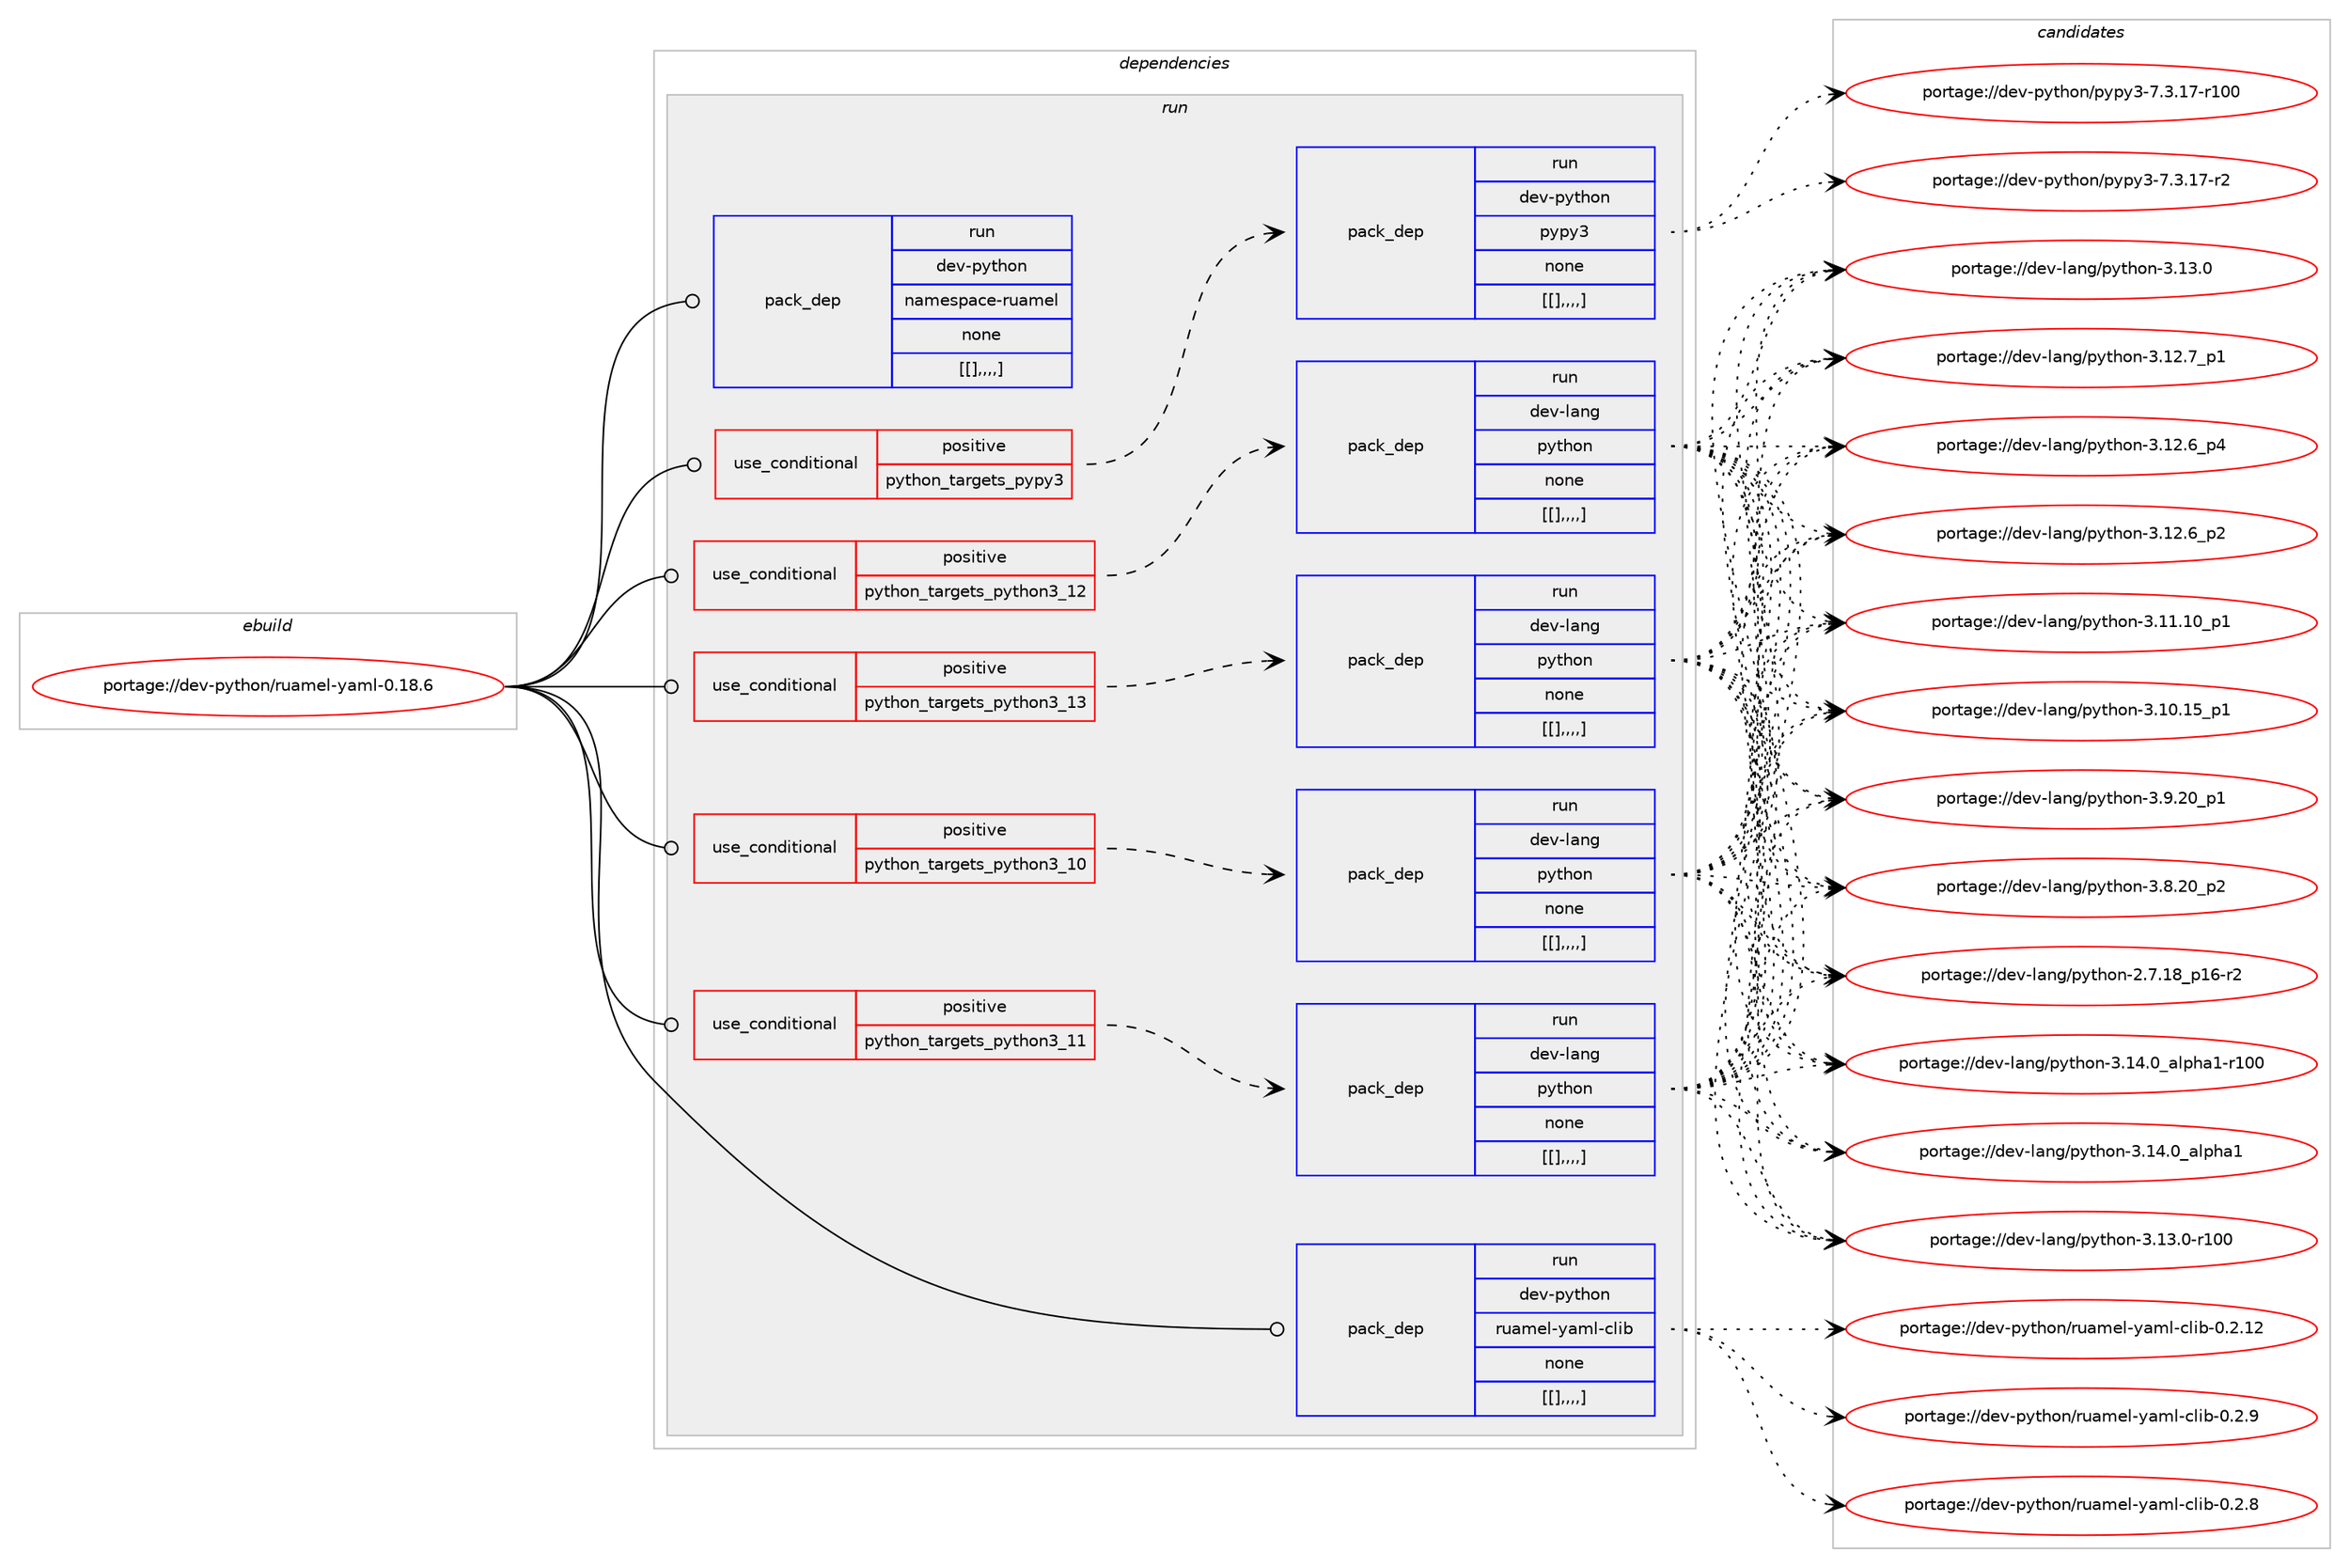 digraph prolog {

# *************
# Graph options
# *************

newrank=true;
concentrate=true;
compound=true;
graph [rankdir=LR,fontname=Helvetica,fontsize=10,ranksep=1.5];#, ranksep=2.5, nodesep=0.2];
edge  [arrowhead=vee];
node  [fontname=Helvetica,fontsize=10];

# **********
# The ebuild
# **********

subgraph cluster_leftcol {
color=gray;
label=<<i>ebuild</i>>;
id [label="portage://dev-python/ruamel-yaml-0.18.6", color=red, width=4, href="../dev-python/ruamel-yaml-0.18.6.svg"];
}

# ****************
# The dependencies
# ****************

subgraph cluster_midcol {
color=gray;
label=<<i>dependencies</i>>;
subgraph cluster_compile {
fillcolor="#eeeeee";
style=filled;
label=<<i>compile</i>>;
}
subgraph cluster_compileandrun {
fillcolor="#eeeeee";
style=filled;
label=<<i>compile and run</i>>;
}
subgraph cluster_run {
fillcolor="#eeeeee";
style=filled;
label=<<i>run</i>>;
subgraph cond41989 {
dependency169336 [label=<<TABLE BORDER="0" CELLBORDER="1" CELLSPACING="0" CELLPADDING="4"><TR><TD ROWSPAN="3" CELLPADDING="10">use_conditional</TD></TR><TR><TD>positive</TD></TR><TR><TD>python_targets_pypy3</TD></TR></TABLE>>, shape=none, color=red];
subgraph pack126009 {
dependency169376 [label=<<TABLE BORDER="0" CELLBORDER="1" CELLSPACING="0" CELLPADDING="4" WIDTH="220"><TR><TD ROWSPAN="6" CELLPADDING="30">pack_dep</TD></TR><TR><TD WIDTH="110">run</TD></TR><TR><TD>dev-python</TD></TR><TR><TD>pypy3</TD></TR><TR><TD>none</TD></TR><TR><TD>[[],,,,]</TD></TR></TABLE>>, shape=none, color=blue];
}
dependency169336:e -> dependency169376:w [weight=20,style="dashed",arrowhead="vee"];
}
id:e -> dependency169336:w [weight=20,style="solid",arrowhead="odot"];
subgraph cond42014 {
dependency169506 [label=<<TABLE BORDER="0" CELLBORDER="1" CELLSPACING="0" CELLPADDING="4"><TR><TD ROWSPAN="3" CELLPADDING="10">use_conditional</TD></TR><TR><TD>positive</TD></TR><TR><TD>python_targets_python3_10</TD></TR></TABLE>>, shape=none, color=red];
subgraph pack126093 {
dependency169543 [label=<<TABLE BORDER="0" CELLBORDER="1" CELLSPACING="0" CELLPADDING="4" WIDTH="220"><TR><TD ROWSPAN="6" CELLPADDING="30">pack_dep</TD></TR><TR><TD WIDTH="110">run</TD></TR><TR><TD>dev-lang</TD></TR><TR><TD>python</TD></TR><TR><TD>none</TD></TR><TR><TD>[[],,,,]</TD></TR></TABLE>>, shape=none, color=blue];
}
dependency169506:e -> dependency169543:w [weight=20,style="dashed",arrowhead="vee"];
}
id:e -> dependency169506:w [weight=20,style="solid",arrowhead="odot"];
subgraph cond42110 {
dependency169626 [label=<<TABLE BORDER="0" CELLBORDER="1" CELLSPACING="0" CELLPADDING="4"><TR><TD ROWSPAN="3" CELLPADDING="10">use_conditional</TD></TR><TR><TD>positive</TD></TR><TR><TD>python_targets_python3_11</TD></TR></TABLE>>, shape=none, color=red];
subgraph pack126193 {
dependency169694 [label=<<TABLE BORDER="0" CELLBORDER="1" CELLSPACING="0" CELLPADDING="4" WIDTH="220"><TR><TD ROWSPAN="6" CELLPADDING="30">pack_dep</TD></TR><TR><TD WIDTH="110">run</TD></TR><TR><TD>dev-lang</TD></TR><TR><TD>python</TD></TR><TR><TD>none</TD></TR><TR><TD>[[],,,,]</TD></TR></TABLE>>, shape=none, color=blue];
}
dependency169626:e -> dependency169694:w [weight=20,style="dashed",arrowhead="vee"];
}
id:e -> dependency169626:w [weight=20,style="solid",arrowhead="odot"];
subgraph cond42191 {
dependency169746 [label=<<TABLE BORDER="0" CELLBORDER="1" CELLSPACING="0" CELLPADDING="4"><TR><TD ROWSPAN="3" CELLPADDING="10">use_conditional</TD></TR><TR><TD>positive</TD></TR><TR><TD>python_targets_python3_12</TD></TR></TABLE>>, shape=none, color=red];
subgraph pack126232 {
dependency169807 [label=<<TABLE BORDER="0" CELLBORDER="1" CELLSPACING="0" CELLPADDING="4" WIDTH="220"><TR><TD ROWSPAN="6" CELLPADDING="30">pack_dep</TD></TR><TR><TD WIDTH="110">run</TD></TR><TR><TD>dev-lang</TD></TR><TR><TD>python</TD></TR><TR><TD>none</TD></TR><TR><TD>[[],,,,]</TD></TR></TABLE>>, shape=none, color=blue];
}
dependency169746:e -> dependency169807:w [weight=20,style="dashed",arrowhead="vee"];
}
id:e -> dependency169746:w [weight=20,style="solid",arrowhead="odot"];
subgraph cond42215 {
dependency169831 [label=<<TABLE BORDER="0" CELLBORDER="1" CELLSPACING="0" CELLPADDING="4"><TR><TD ROWSPAN="3" CELLPADDING="10">use_conditional</TD></TR><TR><TD>positive</TD></TR><TR><TD>python_targets_python3_13</TD></TR></TABLE>>, shape=none, color=red];
subgraph pack126275 {
dependency169859 [label=<<TABLE BORDER="0" CELLBORDER="1" CELLSPACING="0" CELLPADDING="4" WIDTH="220"><TR><TD ROWSPAN="6" CELLPADDING="30">pack_dep</TD></TR><TR><TD WIDTH="110">run</TD></TR><TR><TD>dev-lang</TD></TR><TR><TD>python</TD></TR><TR><TD>none</TD></TR><TR><TD>[[],,,,]</TD></TR></TABLE>>, shape=none, color=blue];
}
dependency169831:e -> dependency169859:w [weight=20,style="dashed",arrowhead="vee"];
}
id:e -> dependency169831:w [weight=20,style="solid",arrowhead="odot"];
subgraph pack126288 {
dependency169883 [label=<<TABLE BORDER="0" CELLBORDER="1" CELLSPACING="0" CELLPADDING="4" WIDTH="220"><TR><TD ROWSPAN="6" CELLPADDING="30">pack_dep</TD></TR><TR><TD WIDTH="110">run</TD></TR><TR><TD>dev-python</TD></TR><TR><TD>ruamel-yaml-clib</TD></TR><TR><TD>none</TD></TR><TR><TD>[[],,,,]</TD></TR></TABLE>>, shape=none, color=blue];
}
id:e -> dependency169883:w [weight=20,style="solid",arrowhead="odot"];
subgraph pack126316 {
dependency169907 [label=<<TABLE BORDER="0" CELLBORDER="1" CELLSPACING="0" CELLPADDING="4" WIDTH="220"><TR><TD ROWSPAN="6" CELLPADDING="30">pack_dep</TD></TR><TR><TD WIDTH="110">run</TD></TR><TR><TD>dev-python</TD></TR><TR><TD>namespace-ruamel</TD></TR><TR><TD>none</TD></TR><TR><TD>[[],,,,]</TD></TR></TABLE>>, shape=none, color=blue];
}
id:e -> dependency169907:w [weight=20,style="solid",arrowhead="odot"];
}
}

# **************
# The candidates
# **************

subgraph cluster_choices {
rank=same;
color=gray;
label=<<i>candidates</i>>;

subgraph choice125889 {
color=black;
nodesep=1;
choice100101118451121211161041111104711212111212151455546514649554511450 [label="portage://dev-python/pypy3-7.3.17-r2", color=red, width=4,href="../dev-python/pypy3-7.3.17-r2.svg"];
choice1001011184511212111610411111047112121112121514555465146495545114494848 [label="portage://dev-python/pypy3-7.3.17-r100", color=red, width=4,href="../dev-python/pypy3-7.3.17-r100.svg"];
dependency169376:e -> choice100101118451121211161041111104711212111212151455546514649554511450:w [style=dotted,weight="100"];
dependency169376:e -> choice1001011184511212111610411111047112121112121514555465146495545114494848:w [style=dotted,weight="100"];
}
subgraph choice125892 {
color=black;
nodesep=1;
choice100101118451089711010347112121116104111110455146495246489597108112104974945114494848 [label="portage://dev-lang/python-3.14.0_alpha1-r100", color=red, width=4,href="../dev-lang/python-3.14.0_alpha1-r100.svg"];
choice1001011184510897110103471121211161041111104551464952464895971081121049749 [label="portage://dev-lang/python-3.14.0_alpha1", color=red, width=4,href="../dev-lang/python-3.14.0_alpha1.svg"];
choice1001011184510897110103471121211161041111104551464951464845114494848 [label="portage://dev-lang/python-3.13.0-r100", color=red, width=4,href="../dev-lang/python-3.13.0-r100.svg"];
choice10010111845108971101034711212111610411111045514649514648 [label="portage://dev-lang/python-3.13.0", color=red, width=4,href="../dev-lang/python-3.13.0.svg"];
choice100101118451089711010347112121116104111110455146495046559511249 [label="portage://dev-lang/python-3.12.7_p1", color=red, width=4,href="../dev-lang/python-3.12.7_p1.svg"];
choice100101118451089711010347112121116104111110455146495046549511252 [label="portage://dev-lang/python-3.12.6_p4", color=red, width=4,href="../dev-lang/python-3.12.6_p4.svg"];
choice100101118451089711010347112121116104111110455146495046549511250 [label="portage://dev-lang/python-3.12.6_p2", color=red, width=4,href="../dev-lang/python-3.12.6_p2.svg"];
choice10010111845108971101034711212111610411111045514649494649489511249 [label="portage://dev-lang/python-3.11.10_p1", color=red, width=4,href="../dev-lang/python-3.11.10_p1.svg"];
choice10010111845108971101034711212111610411111045514649484649539511249 [label="portage://dev-lang/python-3.10.15_p1", color=red, width=4,href="../dev-lang/python-3.10.15_p1.svg"];
choice100101118451089711010347112121116104111110455146574650489511249 [label="portage://dev-lang/python-3.9.20_p1", color=red, width=4,href="../dev-lang/python-3.9.20_p1.svg"];
choice100101118451089711010347112121116104111110455146564650489511250 [label="portage://dev-lang/python-3.8.20_p2", color=red, width=4,href="../dev-lang/python-3.8.20_p2.svg"];
choice100101118451089711010347112121116104111110455046554649569511249544511450 [label="portage://dev-lang/python-2.7.18_p16-r2", color=red, width=4,href="../dev-lang/python-2.7.18_p16-r2.svg"];
dependency169543:e -> choice100101118451089711010347112121116104111110455146495246489597108112104974945114494848:w [style=dotted,weight="100"];
dependency169543:e -> choice1001011184510897110103471121211161041111104551464952464895971081121049749:w [style=dotted,weight="100"];
dependency169543:e -> choice1001011184510897110103471121211161041111104551464951464845114494848:w [style=dotted,weight="100"];
dependency169543:e -> choice10010111845108971101034711212111610411111045514649514648:w [style=dotted,weight="100"];
dependency169543:e -> choice100101118451089711010347112121116104111110455146495046559511249:w [style=dotted,weight="100"];
dependency169543:e -> choice100101118451089711010347112121116104111110455146495046549511252:w [style=dotted,weight="100"];
dependency169543:e -> choice100101118451089711010347112121116104111110455146495046549511250:w [style=dotted,weight="100"];
dependency169543:e -> choice10010111845108971101034711212111610411111045514649494649489511249:w [style=dotted,weight="100"];
dependency169543:e -> choice10010111845108971101034711212111610411111045514649484649539511249:w [style=dotted,weight="100"];
dependency169543:e -> choice100101118451089711010347112121116104111110455146574650489511249:w [style=dotted,weight="100"];
dependency169543:e -> choice100101118451089711010347112121116104111110455146564650489511250:w [style=dotted,weight="100"];
dependency169543:e -> choice100101118451089711010347112121116104111110455046554649569511249544511450:w [style=dotted,weight="100"];
}
subgraph choice125912 {
color=black;
nodesep=1;
choice100101118451089711010347112121116104111110455146495246489597108112104974945114494848 [label="portage://dev-lang/python-3.14.0_alpha1-r100", color=red, width=4,href="../dev-lang/python-3.14.0_alpha1-r100.svg"];
choice1001011184510897110103471121211161041111104551464952464895971081121049749 [label="portage://dev-lang/python-3.14.0_alpha1", color=red, width=4,href="../dev-lang/python-3.14.0_alpha1.svg"];
choice1001011184510897110103471121211161041111104551464951464845114494848 [label="portage://dev-lang/python-3.13.0-r100", color=red, width=4,href="../dev-lang/python-3.13.0-r100.svg"];
choice10010111845108971101034711212111610411111045514649514648 [label="portage://dev-lang/python-3.13.0", color=red, width=4,href="../dev-lang/python-3.13.0.svg"];
choice100101118451089711010347112121116104111110455146495046559511249 [label="portage://dev-lang/python-3.12.7_p1", color=red, width=4,href="../dev-lang/python-3.12.7_p1.svg"];
choice100101118451089711010347112121116104111110455146495046549511252 [label="portage://dev-lang/python-3.12.6_p4", color=red, width=4,href="../dev-lang/python-3.12.6_p4.svg"];
choice100101118451089711010347112121116104111110455146495046549511250 [label="portage://dev-lang/python-3.12.6_p2", color=red, width=4,href="../dev-lang/python-3.12.6_p2.svg"];
choice10010111845108971101034711212111610411111045514649494649489511249 [label="portage://dev-lang/python-3.11.10_p1", color=red, width=4,href="../dev-lang/python-3.11.10_p1.svg"];
choice10010111845108971101034711212111610411111045514649484649539511249 [label="portage://dev-lang/python-3.10.15_p1", color=red, width=4,href="../dev-lang/python-3.10.15_p1.svg"];
choice100101118451089711010347112121116104111110455146574650489511249 [label="portage://dev-lang/python-3.9.20_p1", color=red, width=4,href="../dev-lang/python-3.9.20_p1.svg"];
choice100101118451089711010347112121116104111110455146564650489511250 [label="portage://dev-lang/python-3.8.20_p2", color=red, width=4,href="../dev-lang/python-3.8.20_p2.svg"];
choice100101118451089711010347112121116104111110455046554649569511249544511450 [label="portage://dev-lang/python-2.7.18_p16-r2", color=red, width=4,href="../dev-lang/python-2.7.18_p16-r2.svg"];
dependency169694:e -> choice100101118451089711010347112121116104111110455146495246489597108112104974945114494848:w [style=dotted,weight="100"];
dependency169694:e -> choice1001011184510897110103471121211161041111104551464952464895971081121049749:w [style=dotted,weight="100"];
dependency169694:e -> choice1001011184510897110103471121211161041111104551464951464845114494848:w [style=dotted,weight="100"];
dependency169694:e -> choice10010111845108971101034711212111610411111045514649514648:w [style=dotted,weight="100"];
dependency169694:e -> choice100101118451089711010347112121116104111110455146495046559511249:w [style=dotted,weight="100"];
dependency169694:e -> choice100101118451089711010347112121116104111110455146495046549511252:w [style=dotted,weight="100"];
dependency169694:e -> choice100101118451089711010347112121116104111110455146495046549511250:w [style=dotted,weight="100"];
dependency169694:e -> choice10010111845108971101034711212111610411111045514649494649489511249:w [style=dotted,weight="100"];
dependency169694:e -> choice10010111845108971101034711212111610411111045514649484649539511249:w [style=dotted,weight="100"];
dependency169694:e -> choice100101118451089711010347112121116104111110455146574650489511249:w [style=dotted,weight="100"];
dependency169694:e -> choice100101118451089711010347112121116104111110455146564650489511250:w [style=dotted,weight="100"];
dependency169694:e -> choice100101118451089711010347112121116104111110455046554649569511249544511450:w [style=dotted,weight="100"];
}
subgraph choice125949 {
color=black;
nodesep=1;
choice100101118451089711010347112121116104111110455146495246489597108112104974945114494848 [label="portage://dev-lang/python-3.14.0_alpha1-r100", color=red, width=4,href="../dev-lang/python-3.14.0_alpha1-r100.svg"];
choice1001011184510897110103471121211161041111104551464952464895971081121049749 [label="portage://dev-lang/python-3.14.0_alpha1", color=red, width=4,href="../dev-lang/python-3.14.0_alpha1.svg"];
choice1001011184510897110103471121211161041111104551464951464845114494848 [label="portage://dev-lang/python-3.13.0-r100", color=red, width=4,href="../dev-lang/python-3.13.0-r100.svg"];
choice10010111845108971101034711212111610411111045514649514648 [label="portage://dev-lang/python-3.13.0", color=red, width=4,href="../dev-lang/python-3.13.0.svg"];
choice100101118451089711010347112121116104111110455146495046559511249 [label="portage://dev-lang/python-3.12.7_p1", color=red, width=4,href="../dev-lang/python-3.12.7_p1.svg"];
choice100101118451089711010347112121116104111110455146495046549511252 [label="portage://dev-lang/python-3.12.6_p4", color=red, width=4,href="../dev-lang/python-3.12.6_p4.svg"];
choice100101118451089711010347112121116104111110455146495046549511250 [label="portage://dev-lang/python-3.12.6_p2", color=red, width=4,href="../dev-lang/python-3.12.6_p2.svg"];
choice10010111845108971101034711212111610411111045514649494649489511249 [label="portage://dev-lang/python-3.11.10_p1", color=red, width=4,href="../dev-lang/python-3.11.10_p1.svg"];
choice10010111845108971101034711212111610411111045514649484649539511249 [label="portage://dev-lang/python-3.10.15_p1", color=red, width=4,href="../dev-lang/python-3.10.15_p1.svg"];
choice100101118451089711010347112121116104111110455146574650489511249 [label="portage://dev-lang/python-3.9.20_p1", color=red, width=4,href="../dev-lang/python-3.9.20_p1.svg"];
choice100101118451089711010347112121116104111110455146564650489511250 [label="portage://dev-lang/python-3.8.20_p2", color=red, width=4,href="../dev-lang/python-3.8.20_p2.svg"];
choice100101118451089711010347112121116104111110455046554649569511249544511450 [label="portage://dev-lang/python-2.7.18_p16-r2", color=red, width=4,href="../dev-lang/python-2.7.18_p16-r2.svg"];
dependency169807:e -> choice100101118451089711010347112121116104111110455146495246489597108112104974945114494848:w [style=dotted,weight="100"];
dependency169807:e -> choice1001011184510897110103471121211161041111104551464952464895971081121049749:w [style=dotted,weight="100"];
dependency169807:e -> choice1001011184510897110103471121211161041111104551464951464845114494848:w [style=dotted,weight="100"];
dependency169807:e -> choice10010111845108971101034711212111610411111045514649514648:w [style=dotted,weight="100"];
dependency169807:e -> choice100101118451089711010347112121116104111110455146495046559511249:w [style=dotted,weight="100"];
dependency169807:e -> choice100101118451089711010347112121116104111110455146495046549511252:w [style=dotted,weight="100"];
dependency169807:e -> choice100101118451089711010347112121116104111110455146495046549511250:w [style=dotted,weight="100"];
dependency169807:e -> choice10010111845108971101034711212111610411111045514649494649489511249:w [style=dotted,weight="100"];
dependency169807:e -> choice10010111845108971101034711212111610411111045514649484649539511249:w [style=dotted,weight="100"];
dependency169807:e -> choice100101118451089711010347112121116104111110455146574650489511249:w [style=dotted,weight="100"];
dependency169807:e -> choice100101118451089711010347112121116104111110455146564650489511250:w [style=dotted,weight="100"];
dependency169807:e -> choice100101118451089711010347112121116104111110455046554649569511249544511450:w [style=dotted,weight="100"];
}
subgraph choice125957 {
color=black;
nodesep=1;
choice100101118451089711010347112121116104111110455146495246489597108112104974945114494848 [label="portage://dev-lang/python-3.14.0_alpha1-r100", color=red, width=4,href="../dev-lang/python-3.14.0_alpha1-r100.svg"];
choice1001011184510897110103471121211161041111104551464952464895971081121049749 [label="portage://dev-lang/python-3.14.0_alpha1", color=red, width=4,href="../dev-lang/python-3.14.0_alpha1.svg"];
choice1001011184510897110103471121211161041111104551464951464845114494848 [label="portage://dev-lang/python-3.13.0-r100", color=red, width=4,href="../dev-lang/python-3.13.0-r100.svg"];
choice10010111845108971101034711212111610411111045514649514648 [label="portage://dev-lang/python-3.13.0", color=red, width=4,href="../dev-lang/python-3.13.0.svg"];
choice100101118451089711010347112121116104111110455146495046559511249 [label="portage://dev-lang/python-3.12.7_p1", color=red, width=4,href="../dev-lang/python-3.12.7_p1.svg"];
choice100101118451089711010347112121116104111110455146495046549511252 [label="portage://dev-lang/python-3.12.6_p4", color=red, width=4,href="../dev-lang/python-3.12.6_p4.svg"];
choice100101118451089711010347112121116104111110455146495046549511250 [label="portage://dev-lang/python-3.12.6_p2", color=red, width=4,href="../dev-lang/python-3.12.6_p2.svg"];
choice10010111845108971101034711212111610411111045514649494649489511249 [label="portage://dev-lang/python-3.11.10_p1", color=red, width=4,href="../dev-lang/python-3.11.10_p1.svg"];
choice10010111845108971101034711212111610411111045514649484649539511249 [label="portage://dev-lang/python-3.10.15_p1", color=red, width=4,href="../dev-lang/python-3.10.15_p1.svg"];
choice100101118451089711010347112121116104111110455146574650489511249 [label="portage://dev-lang/python-3.9.20_p1", color=red, width=4,href="../dev-lang/python-3.9.20_p1.svg"];
choice100101118451089711010347112121116104111110455146564650489511250 [label="portage://dev-lang/python-3.8.20_p2", color=red, width=4,href="../dev-lang/python-3.8.20_p2.svg"];
choice100101118451089711010347112121116104111110455046554649569511249544511450 [label="portage://dev-lang/python-2.7.18_p16-r2", color=red, width=4,href="../dev-lang/python-2.7.18_p16-r2.svg"];
dependency169859:e -> choice100101118451089711010347112121116104111110455146495246489597108112104974945114494848:w [style=dotted,weight="100"];
dependency169859:e -> choice1001011184510897110103471121211161041111104551464952464895971081121049749:w [style=dotted,weight="100"];
dependency169859:e -> choice1001011184510897110103471121211161041111104551464951464845114494848:w [style=dotted,weight="100"];
dependency169859:e -> choice10010111845108971101034711212111610411111045514649514648:w [style=dotted,weight="100"];
dependency169859:e -> choice100101118451089711010347112121116104111110455146495046559511249:w [style=dotted,weight="100"];
dependency169859:e -> choice100101118451089711010347112121116104111110455146495046549511252:w [style=dotted,weight="100"];
dependency169859:e -> choice100101118451089711010347112121116104111110455146495046549511250:w [style=dotted,weight="100"];
dependency169859:e -> choice10010111845108971101034711212111610411111045514649494649489511249:w [style=dotted,weight="100"];
dependency169859:e -> choice10010111845108971101034711212111610411111045514649484649539511249:w [style=dotted,weight="100"];
dependency169859:e -> choice100101118451089711010347112121116104111110455146574650489511249:w [style=dotted,weight="100"];
dependency169859:e -> choice100101118451089711010347112121116104111110455146564650489511250:w [style=dotted,weight="100"];
dependency169859:e -> choice100101118451089711010347112121116104111110455046554649569511249544511450:w [style=dotted,weight="100"];
}
subgraph choice125994 {
color=black;
nodesep=1;
choice100101118451121211161041111104711411797109101108451219710910845991081059845484650464950 [label="portage://dev-python/ruamel-yaml-clib-0.2.12", color=red, width=4,href="../dev-python/ruamel-yaml-clib-0.2.12.svg"];
choice1001011184511212111610411111047114117971091011084512197109108459910810598454846504657 [label="portage://dev-python/ruamel-yaml-clib-0.2.9", color=red, width=4,href="../dev-python/ruamel-yaml-clib-0.2.9.svg"];
choice1001011184511212111610411111047114117971091011084512197109108459910810598454846504656 [label="portage://dev-python/ruamel-yaml-clib-0.2.8", color=red, width=4,href="../dev-python/ruamel-yaml-clib-0.2.8.svg"];
dependency169883:e -> choice100101118451121211161041111104711411797109101108451219710910845991081059845484650464950:w [style=dotted,weight="100"];
dependency169883:e -> choice1001011184511212111610411111047114117971091011084512197109108459910810598454846504657:w [style=dotted,weight="100"];
dependency169883:e -> choice1001011184511212111610411111047114117971091011084512197109108459910810598454846504656:w [style=dotted,weight="100"];
}
subgraph choice125998 {
color=black;
nodesep=1;
}
}

}
